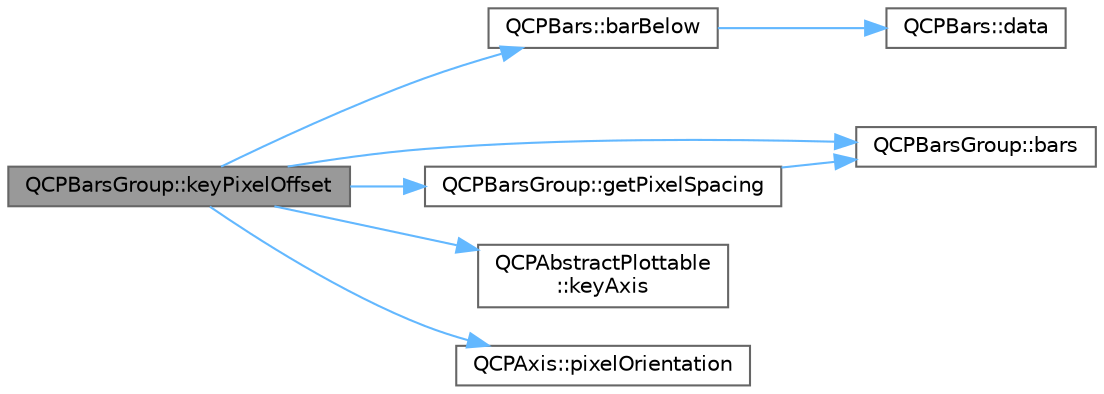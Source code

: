 digraph "QCPBarsGroup::keyPixelOffset"
{
 // LATEX_PDF_SIZE
  bgcolor="transparent";
  edge [fontname=Helvetica,fontsize=10,labelfontname=Helvetica,labelfontsize=10];
  node [fontname=Helvetica,fontsize=10,shape=box,height=0.2,width=0.4];
  rankdir="LR";
  Node1 [label="QCPBarsGroup::keyPixelOffset",height=0.2,width=0.4,color="gray40", fillcolor="grey60", style="filled", fontcolor="black",tooltip=" "];
  Node1 -> Node2 [color="steelblue1",style="solid"];
  Node2 [label="QCPBars::barBelow",height=0.2,width=0.4,color="grey40", fillcolor="white", style="filled",URL="$class_q_c_p_bars.html#a1b58664864b141f45e02044a855b3213",tooltip=" "];
  Node2 -> Node3 [color="steelblue1",style="solid"];
  Node3 [label="QCPBars::data",height=0.2,width=0.4,color="grey40", fillcolor="white", style="filled",URL="$class_q_c_p_bars.html#a7e373a534d82e18ed27b3fafd1f08fae",tooltip=" "];
  Node1 -> Node4 [color="steelblue1",style="solid"];
  Node4 [label="QCPBarsGroup::bars",height=0.2,width=0.4,color="grey40", fillcolor="white", style="filled",URL="$class_q_c_p_bars_group.html#a6e4f4e86abbec6a9342f204ef82abef8",tooltip=" "];
  Node1 -> Node5 [color="steelblue1",style="solid"];
  Node5 [label="QCPBarsGroup::getPixelSpacing",height=0.2,width=0.4,color="grey40", fillcolor="white", style="filled",URL="$class_q_c_p_bars_group.html#a0beccd41bc3841a4c5b284823bc7d2de",tooltip=" "];
  Node5 -> Node4 [color="steelblue1",style="solid"];
  Node1 -> Node6 [color="steelblue1",style="solid"];
  Node6 [label="QCPAbstractPlottable\l::keyAxis",height=0.2,width=0.4,color="grey40", fillcolor="white", style="filled",URL="$class_q_c_p_abstract_plottable.html#aa6f25b97ee99988fe352f17cb9ed962b",tooltip=" "];
  Node1 -> Node7 [color="steelblue1",style="solid"];
  Node7 [label="QCPAxis::pixelOrientation",height=0.2,width=0.4,color="grey40", fillcolor="white", style="filled",URL="$class_q_c_p_axis.html#a45c45bed7e5666683b8d56afa66fa51f",tooltip=" "];
}
